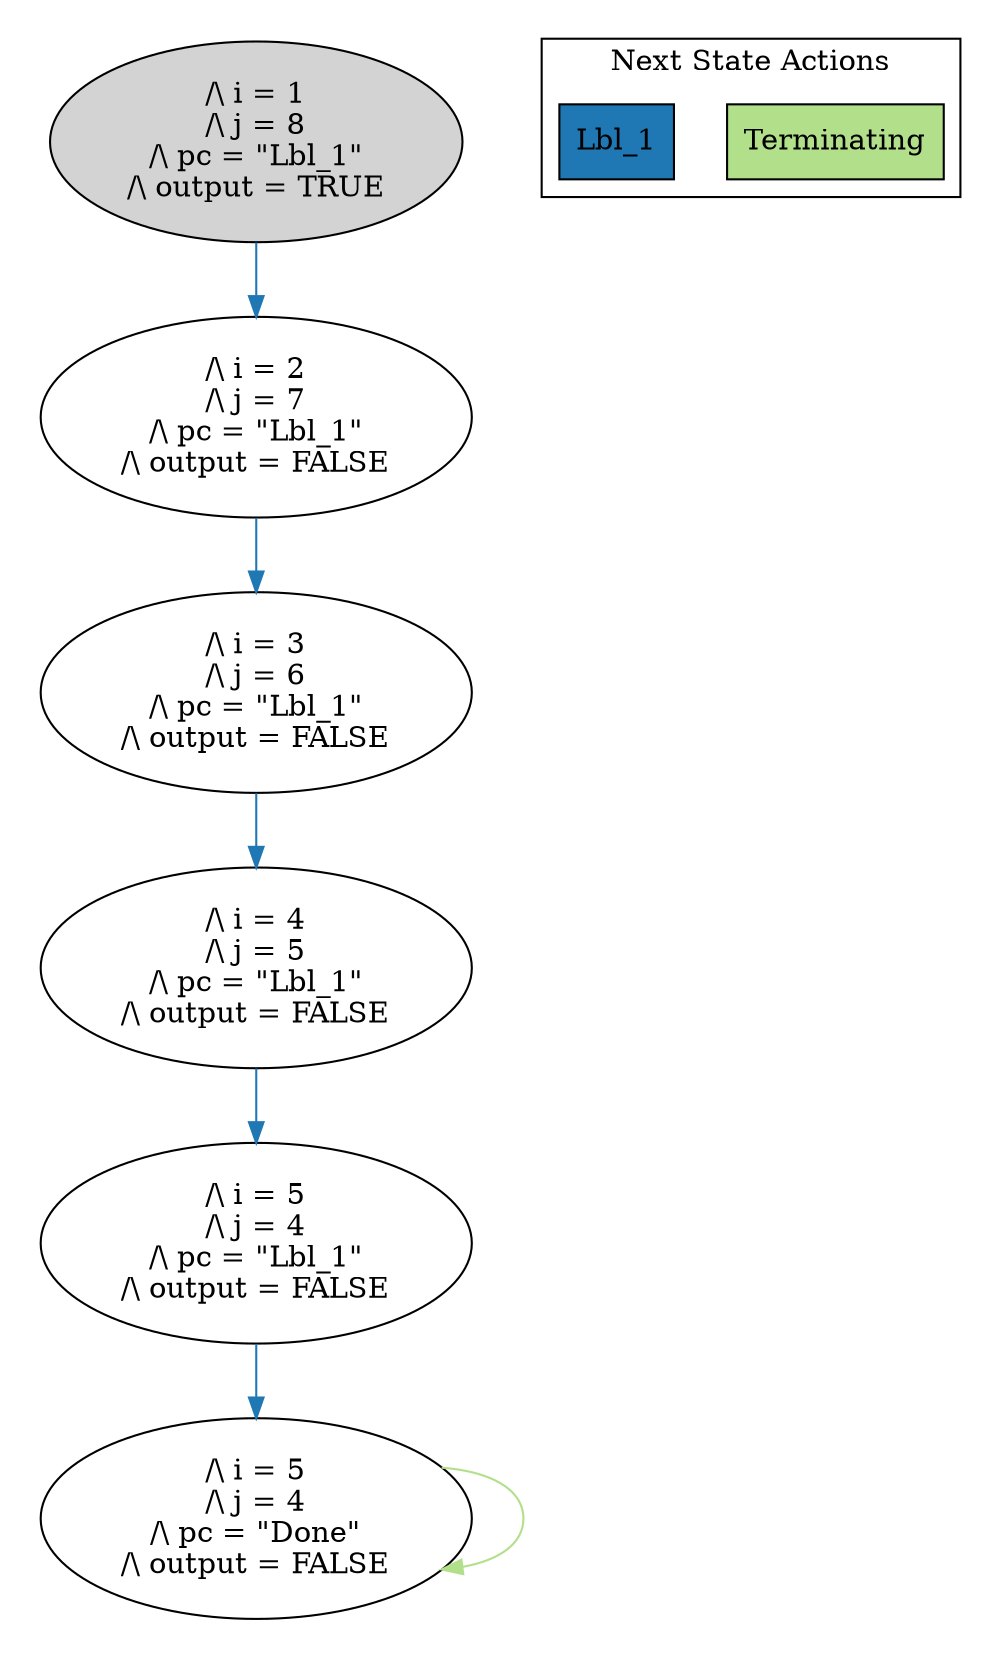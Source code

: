 strict digraph DiskGraph {
edge [colorscheme="paired12"]
nodesep=0.35;
subgraph cluster_graph {
color="white";
4146946213249126585 [label="/\\ i = 1\n/\\ j = 8\n/\\ pc = \"Lbl_1\"\n/\\ output = TRUE",style = filled]
4146946213249126585 -> -1863957475087725019 [label="",color="2",fontcolor="2"];
-1863957475087725019 [label="/\\ i = 2\n/\\ j = 7\n/\\ pc = \"Lbl_1\"\n/\\ output = FALSE"];
-1863957475087725019 -> 1201244226610904299 [label="",color="2",fontcolor="2"];
1201244226610904299 [label="/\\ i = 3\n/\\ j = 6\n/\\ pc = \"Lbl_1\"\n/\\ output = FALSE"];
1201244226610904299 -> 5971416834846446707 [label="",color="2",fontcolor="2"];
5971416834846446707 [label="/\\ i = 4\n/\\ j = 5\n/\\ pc = \"Lbl_1\"\n/\\ output = FALSE"];
5971416834846446707 -> -6605388439475411267 [label="",color="2",fontcolor="2"];
-6605388439475411267 [label="/\\ i = 5\n/\\ j = 4\n/\\ pc = \"Lbl_1\"\n/\\ output = FALSE"];
-6605388439475411267 -> -6378744210675085738 [label="",color="2",fontcolor="2"];
-6378744210675085738 [label="/\\ i = 5\n/\\ j = 4\n/\\ pc = \"Done\"\n/\\ output = FALSE"];
-6378744210675085738 -> -6378744210675085738 [label="",color="3",fontcolor="3"];
{rank = same; 4146946213249126585;}
{rank = same; -1863957475087725019;}
{rank = same; 1201244226610904299;}
{rank = same; 5971416834846446707;}
{rank = same; -6605388439475411267;}
{rank = same; -6378744210675085738;}
}
subgraph cluster_legend {graph[style=bold];label = "Next State Actions" style="solid"
node [ labeljust="l",colorscheme="paired12",style=filled,shape=record ]
Terminating [label="Terminating",fillcolor=3]
Lbl_1 [label="Lbl_1",fillcolor=2]
}}